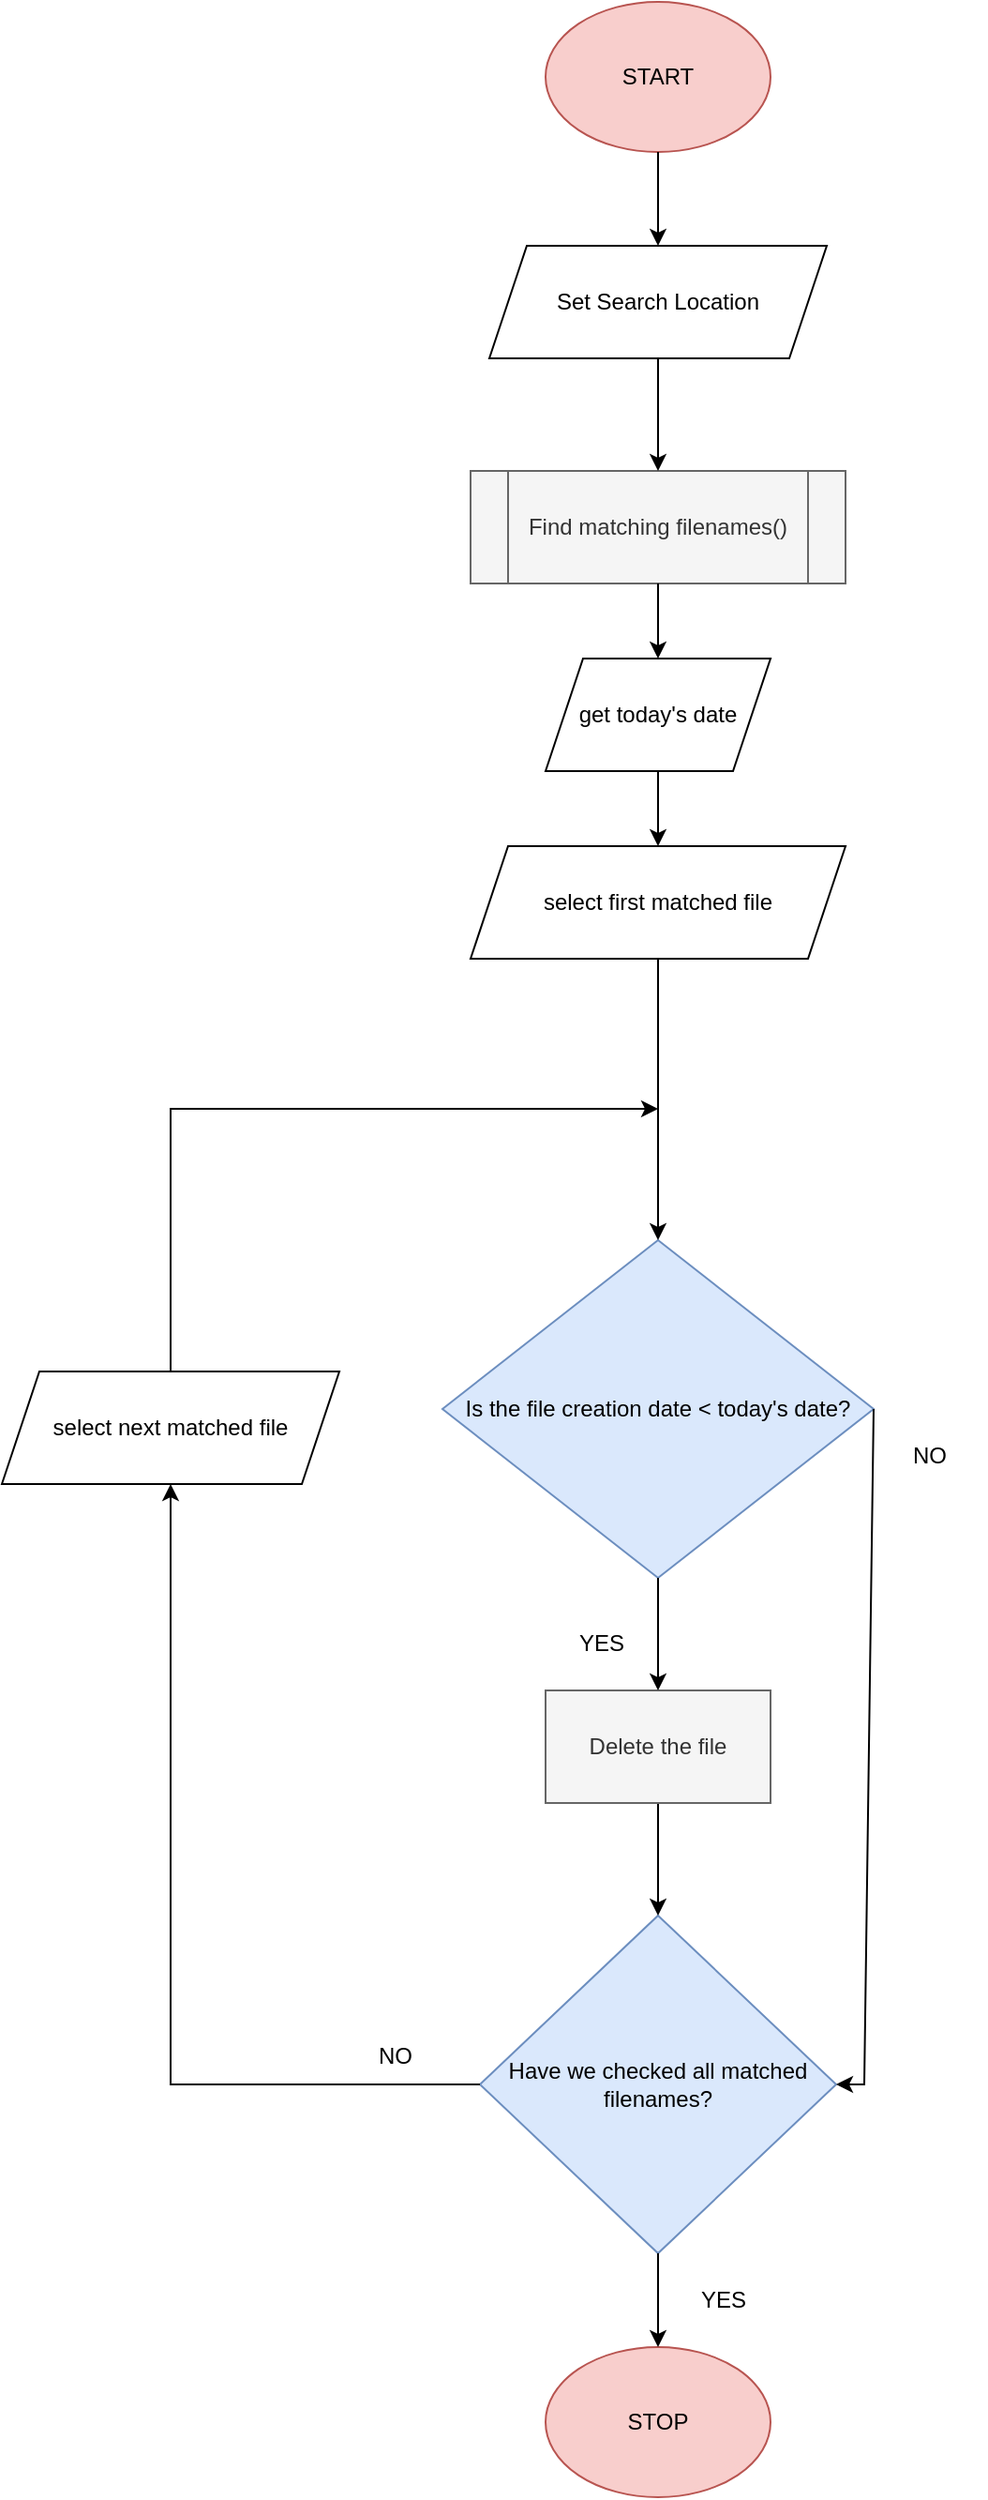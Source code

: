 <mxfile version="20.2.2" type="device"><diagram id="qu-3PHWrWagakjCYjArA" name="Page-1"><mxGraphModel dx="815" dy="542" grid="1" gridSize="10" guides="1" tooltips="1" connect="1" arrows="1" fold="1" page="1" pageScale="1" pageWidth="850" pageHeight="1100" math="0" shadow="0"><root><mxCell id="0"/><mxCell id="1" parent="0"/><mxCell id="SRmzW5NsxhV0VhRausJ2-1" value="START" style="ellipse;whiteSpace=wrap;html=1;fillColor=#f8cecc;strokeColor=#b85450;" vertex="1" parent="1"><mxGeometry x="360" y="130" width="120" height="80" as="geometry"/></mxCell><mxCell id="SRmzW5NsxhV0VhRausJ2-2" value="Set Search Location" style="shape=parallelogram;perimeter=parallelogramPerimeter;whiteSpace=wrap;html=1;fixedSize=1;" vertex="1" parent="1"><mxGeometry x="330" y="260" width="180" height="60" as="geometry"/></mxCell><mxCell id="SRmzW5NsxhV0VhRausJ2-3" value="Find matching filenames()" style="shape=process;whiteSpace=wrap;html=1;backgroundOutline=1;fillColor=#f5f5f5;fontColor=#333333;strokeColor=#666666;" vertex="1" parent="1"><mxGeometry x="320" y="380" width="200" height="60" as="geometry"/></mxCell><mxCell id="SRmzW5NsxhV0VhRausJ2-4" value="get today's date" style="shape=parallelogram;perimeter=parallelogramPerimeter;whiteSpace=wrap;html=1;fixedSize=1;" vertex="1" parent="1"><mxGeometry x="360" y="480" width="120" height="60" as="geometry"/></mxCell><mxCell id="SRmzW5NsxhV0VhRausJ2-5" value="select first matched file" style="shape=parallelogram;perimeter=parallelogramPerimeter;whiteSpace=wrap;html=1;fixedSize=1;" vertex="1" parent="1"><mxGeometry x="320" y="580" width="200" height="60" as="geometry"/></mxCell><mxCell id="SRmzW5NsxhV0VhRausJ2-6" value="Is the file creation date &amp;lt; today's date?" style="rhombus;whiteSpace=wrap;html=1;fillColor=#dae8fc;strokeColor=#6c8ebf;" vertex="1" parent="1"><mxGeometry x="305" y="790" width="230" height="180" as="geometry"/></mxCell><mxCell id="SRmzW5NsxhV0VhRausJ2-7" value="Have we checked all matched filenames?" style="rhombus;whiteSpace=wrap;html=1;fillColor=#dae8fc;strokeColor=#6c8ebf;" vertex="1" parent="1"><mxGeometry x="325" y="1150" width="190" height="180" as="geometry"/></mxCell><mxCell id="SRmzW5NsxhV0VhRausJ2-8" value="STOP" style="ellipse;whiteSpace=wrap;html=1;fillColor=#f8cecc;strokeColor=#b85450;" vertex="1" parent="1"><mxGeometry x="360" y="1380" width="120" height="80" as="geometry"/></mxCell><mxCell id="SRmzW5NsxhV0VhRausJ2-9" value="select next matched file" style="shape=parallelogram;perimeter=parallelogramPerimeter;whiteSpace=wrap;html=1;fixedSize=1;" vertex="1" parent="1"><mxGeometry x="70" y="860" width="180" height="60" as="geometry"/></mxCell><mxCell id="SRmzW5NsxhV0VhRausJ2-10" value="" style="endArrow=classic;html=1;rounded=0;exitX=0.5;exitY=1;exitDx=0;exitDy=0;" edge="1" parent="1" source="SRmzW5NsxhV0VhRausJ2-1" target="SRmzW5NsxhV0VhRausJ2-2"><mxGeometry width="50" height="50" relative="1" as="geometry"><mxPoint x="400" y="320" as="sourcePoint"/><mxPoint x="450" y="270" as="targetPoint"/></mxGeometry></mxCell><mxCell id="SRmzW5NsxhV0VhRausJ2-11" value="" style="endArrow=classic;html=1;rounded=0;exitX=0.5;exitY=1;exitDx=0;exitDy=0;" edge="1" parent="1" source="SRmzW5NsxhV0VhRausJ2-2" target="SRmzW5NsxhV0VhRausJ2-3"><mxGeometry width="50" height="50" relative="1" as="geometry"><mxPoint x="400" y="460" as="sourcePoint"/><mxPoint x="450" y="410" as="targetPoint"/></mxGeometry></mxCell><mxCell id="SRmzW5NsxhV0VhRausJ2-12" value="" style="endArrow=classic;html=1;rounded=0;exitX=0.5;exitY=1;exitDx=0;exitDy=0;" edge="1" parent="1" source="SRmzW5NsxhV0VhRausJ2-3" target="SRmzW5NsxhV0VhRausJ2-4"><mxGeometry width="50" height="50" relative="1" as="geometry"><mxPoint x="400" y="520" as="sourcePoint"/><mxPoint x="450" y="470" as="targetPoint"/></mxGeometry></mxCell><mxCell id="SRmzW5NsxhV0VhRausJ2-13" value="" style="endArrow=classic;html=1;rounded=0;exitX=0.5;exitY=1;exitDx=0;exitDy=0;entryX=0.5;entryY=0;entryDx=0;entryDy=0;" edge="1" parent="1" source="SRmzW5NsxhV0VhRausJ2-4" target="SRmzW5NsxhV0VhRausJ2-5"><mxGeometry width="50" height="50" relative="1" as="geometry"><mxPoint x="400" y="620" as="sourcePoint"/><mxPoint x="450" y="570" as="targetPoint"/></mxGeometry></mxCell><mxCell id="SRmzW5NsxhV0VhRausJ2-14" value="" style="endArrow=classic;html=1;rounded=0;exitX=0.5;exitY=1;exitDx=0;exitDy=0;entryX=0.5;entryY=0;entryDx=0;entryDy=0;" edge="1" parent="1" source="SRmzW5NsxhV0VhRausJ2-5" target="SRmzW5NsxhV0VhRausJ2-6"><mxGeometry width="50" height="50" relative="1" as="geometry"><mxPoint x="400" y="750" as="sourcePoint"/><mxPoint x="450" y="700" as="targetPoint"/></mxGeometry></mxCell><mxCell id="SRmzW5NsxhV0VhRausJ2-15" value="" style="endArrow=classic;html=1;rounded=0;exitX=0.5;exitY=1;exitDx=0;exitDy=0;entryX=0.5;entryY=0;entryDx=0;entryDy=0;startArrow=none;" edge="1" parent="1" source="SRmzW5NsxhV0VhRausJ2-20" target="SRmzW5NsxhV0VhRausJ2-7"><mxGeometry width="50" height="50" relative="1" as="geometry"><mxPoint x="390" y="980" as="sourcePoint"/><mxPoint x="440" y="930" as="targetPoint"/></mxGeometry></mxCell><mxCell id="SRmzW5NsxhV0VhRausJ2-16" value="" style="endArrow=classic;html=1;rounded=0;exitX=1;exitY=0.5;exitDx=0;exitDy=0;entryX=1;entryY=0.5;entryDx=0;entryDy=0;" edge="1" parent="1" source="SRmzW5NsxhV0VhRausJ2-6" target="SRmzW5NsxhV0VhRausJ2-7"><mxGeometry width="50" height="50" relative="1" as="geometry"><mxPoint x="390" y="980" as="sourcePoint"/><mxPoint x="440" y="930" as="targetPoint"/><Array as="points"><mxPoint x="530" y="1240"/></Array></mxGeometry></mxCell><mxCell id="SRmzW5NsxhV0VhRausJ2-17" value="" style="endArrow=classic;html=1;rounded=0;exitX=0.5;exitY=1;exitDx=0;exitDy=0;" edge="1" parent="1" source="SRmzW5NsxhV0VhRausJ2-7" target="SRmzW5NsxhV0VhRausJ2-8"><mxGeometry width="50" height="50" relative="1" as="geometry"><mxPoint x="390" y="1200" as="sourcePoint"/><mxPoint x="440" y="1150" as="targetPoint"/></mxGeometry></mxCell><mxCell id="SRmzW5NsxhV0VhRausJ2-18" value="" style="endArrow=classic;html=1;rounded=0;exitX=0;exitY=0.5;exitDx=0;exitDy=0;entryX=0.5;entryY=1;entryDx=0;entryDy=0;" edge="1" parent="1" source="SRmzW5NsxhV0VhRausJ2-7" target="SRmzW5NsxhV0VhRausJ2-9"><mxGeometry width="50" height="50" relative="1" as="geometry"><mxPoint x="390" y="1080" as="sourcePoint"/><mxPoint x="440" y="1030" as="targetPoint"/><Array as="points"><mxPoint x="160" y="1240"/></Array></mxGeometry></mxCell><mxCell id="SRmzW5NsxhV0VhRausJ2-19" value="" style="endArrow=classic;html=1;rounded=0;exitX=0.5;exitY=0;exitDx=0;exitDy=0;" edge="1" parent="1" source="SRmzW5NsxhV0VhRausJ2-9"><mxGeometry width="50" height="50" relative="1" as="geometry"><mxPoint x="160" y="700" as="sourcePoint"/><mxPoint x="420" y="720" as="targetPoint"/><Array as="points"><mxPoint x="160" y="720"/></Array></mxGeometry></mxCell><mxCell id="SRmzW5NsxhV0VhRausJ2-20" value="Delete the file" style="rounded=0;whiteSpace=wrap;html=1;fillColor=#f5f5f5;fontColor=#333333;strokeColor=#666666;" vertex="1" parent="1"><mxGeometry x="360" y="1030" width="120" height="60" as="geometry"/></mxCell><mxCell id="SRmzW5NsxhV0VhRausJ2-22" value="" style="endArrow=classic;html=1;rounded=0;exitX=0.5;exitY=1;exitDx=0;exitDy=0;entryX=0.5;entryY=0;entryDx=0;entryDy=0;" edge="1" parent="1" source="SRmzW5NsxhV0VhRausJ2-6" target="SRmzW5NsxhV0VhRausJ2-20"><mxGeometry width="50" height="50" relative="1" as="geometry"><mxPoint x="380" y="1220" as="sourcePoint"/><mxPoint x="430" y="1170" as="targetPoint"/></mxGeometry></mxCell><mxCell id="SRmzW5NsxhV0VhRausJ2-23" value="YES" style="text;html=1;strokeColor=none;fillColor=none;align=center;verticalAlign=middle;whiteSpace=wrap;rounded=0;" vertex="1" parent="1"><mxGeometry x="360" y="990" width="60" height="30" as="geometry"/></mxCell><mxCell id="SRmzW5NsxhV0VhRausJ2-24" value="NO" style="text;html=1;strokeColor=none;fillColor=none;align=center;verticalAlign=middle;whiteSpace=wrap;rounded=0;" vertex="1" parent="1"><mxGeometry x="535" y="890" width="60" height="30" as="geometry"/></mxCell><mxCell id="SRmzW5NsxhV0VhRausJ2-25" value="YES" style="text;html=1;strokeColor=none;fillColor=none;align=center;verticalAlign=middle;whiteSpace=wrap;rounded=0;" vertex="1" parent="1"><mxGeometry x="425" y="1340" width="60" height="30" as="geometry"/></mxCell><mxCell id="SRmzW5NsxhV0VhRausJ2-26" value="NO" style="text;html=1;strokeColor=none;fillColor=none;align=center;verticalAlign=middle;whiteSpace=wrap;rounded=0;" vertex="1" parent="1"><mxGeometry x="250" y="1210" width="60" height="30" as="geometry"/></mxCell></root></mxGraphModel></diagram></mxfile>